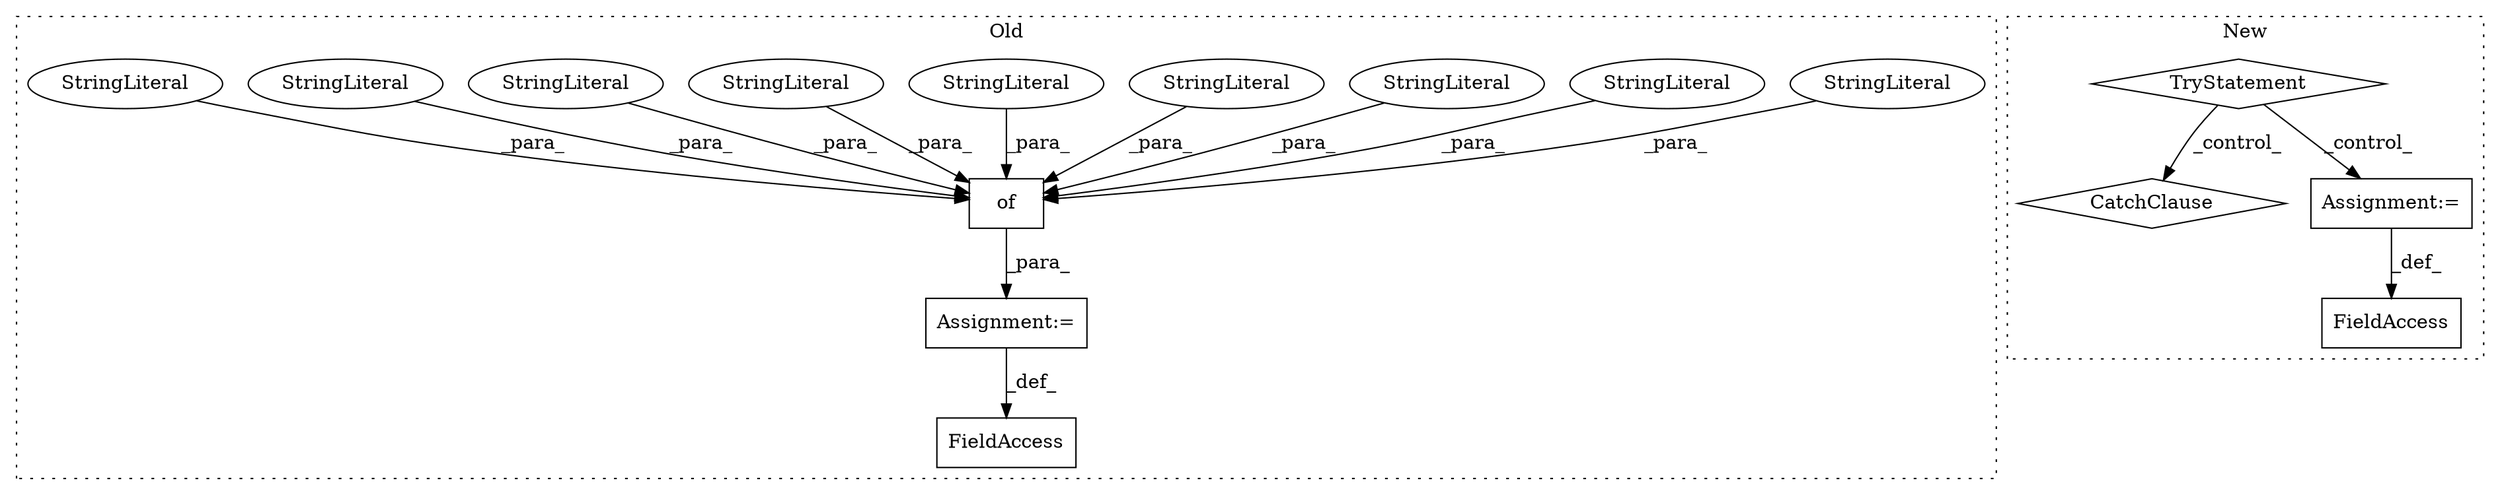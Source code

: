 digraph G {
subgraph cluster0 {
1 [label="of" a="32" s="2239,2680" l="3,1" shape="box"];
4 [label="StringLiteral" a="45" s="2658" l="15" shape="ellipse"];
6 [label="StringLiteral" a="45" s="2347" l="18" shape="ellipse"];
7 [label="StringLiteral" a="45" s="2509" l="18" shape="ellipse"];
8 [label="StringLiteral" a="45" s="2266" l="17" shape="ellipse"];
9 [label="StringLiteral" a="45" s="2633" l="15" shape="ellipse"];
10 [label="StringLiteral" a="45" s="2674" l="6" shape="ellipse"];
11 [label="StringLiteral" a="45" s="2293" l="16" shape="ellipse"];
12 [label="StringLiteral" a="45" s="2588" l="15" shape="ellipse"];
13 [label="Assignment:=" a="7" s="2234" l="1" shape="box"];
15 [label="FieldAccess" a="22" s="2216" l="18" shape="box"];
16 [label="StringLiteral" a="45" s="2373" l="15" shape="ellipse"];
label = "Old";
style="dotted";
}
subgraph cluster1 {
2 [label="TryStatement" a="54" s="2385" l="4" shape="diamond"];
3 [label="CatchClause" a="12" s="2453,2501" l="11,2" shape="diamond"];
5 [label="Assignment:=" a="7" s="2404" l="1" shape="box"];
14 [label="FieldAccess" a="22" s="2397" l="7" shape="box"];
label = "New";
style="dotted";
}
1 -> 13 [label="_para_"];
2 -> 5 [label="_control_"];
2 -> 3 [label="_control_"];
4 -> 1 [label="_para_"];
5 -> 14 [label="_def_"];
6 -> 1 [label="_para_"];
7 -> 1 [label="_para_"];
8 -> 1 [label="_para_"];
9 -> 1 [label="_para_"];
10 -> 1 [label="_para_"];
11 -> 1 [label="_para_"];
12 -> 1 [label="_para_"];
13 -> 15 [label="_def_"];
16 -> 1 [label="_para_"];
}